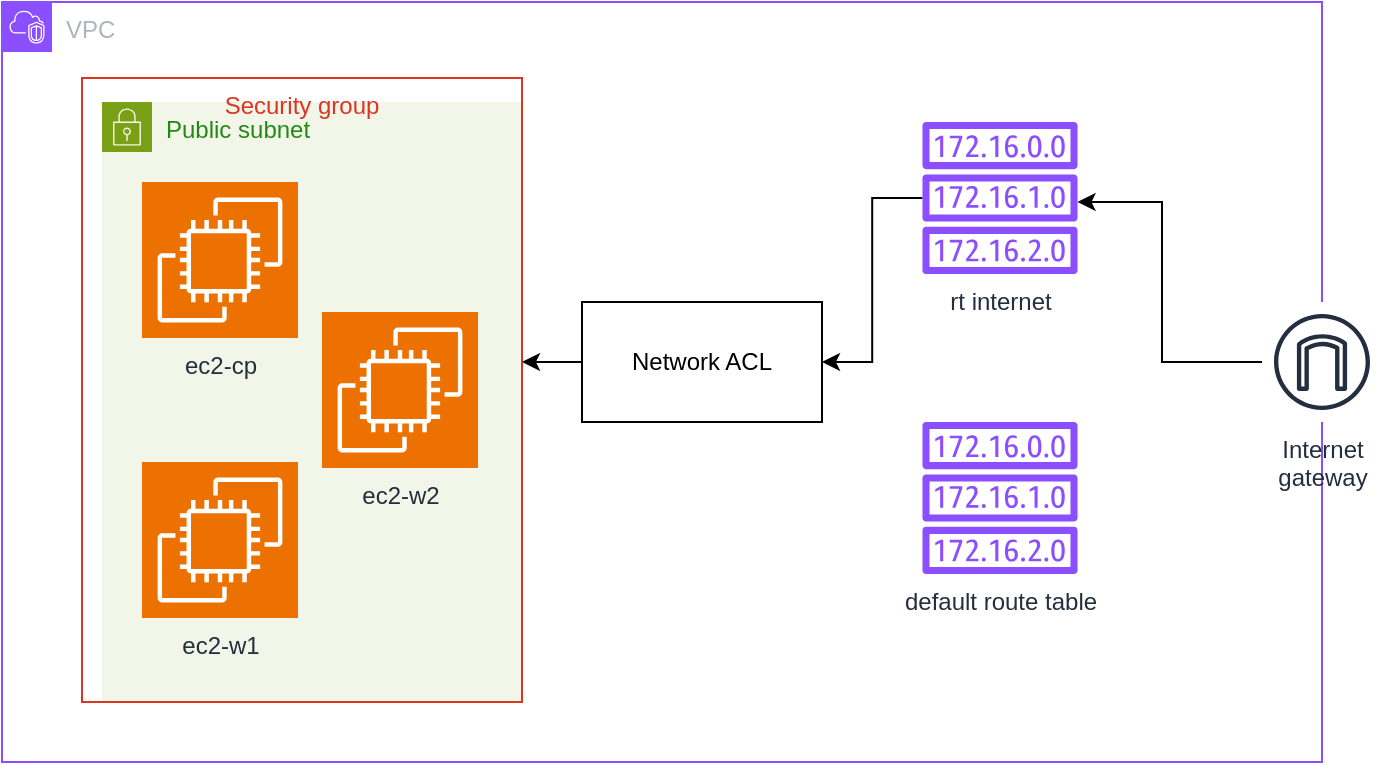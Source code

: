 <mxfile version="24.7.7">
  <diagram name="Page-1" id="KWCKRcehmPRsG7548dfV">
    <mxGraphModel dx="1667" dy="455" grid="1" gridSize="10" guides="1" tooltips="1" connect="1" arrows="1" fold="1" page="1" pageScale="1" pageWidth="827" pageHeight="1169" math="0" shadow="0">
      <root>
        <mxCell id="0" />
        <mxCell id="1" parent="0" />
        <mxCell id="8ahsWJC3MQ3NHJCZ4eqF-1" value="VPC" style="points=[[0,0],[0.25,0],[0.5,0],[0.75,0],[1,0],[1,0.25],[1,0.5],[1,0.75],[1,1],[0.75,1],[0.5,1],[0.25,1],[0,1],[0,0.75],[0,0.5],[0,0.25]];outlineConnect=0;gradientColor=none;html=1;whiteSpace=wrap;fontSize=12;fontStyle=0;container=1;pointerEvents=0;collapsible=0;recursiveResize=0;shape=mxgraph.aws4.group;grIcon=mxgraph.aws4.group_vpc2;strokeColor=#8C4FFF;fillColor=none;verticalAlign=top;align=left;spacingLeft=30;fontColor=#AAB7B8;dashed=0;" vertex="1" parent="1">
          <mxGeometry x="-60" y="410" width="660" height="380" as="geometry" />
        </mxCell>
        <mxCell id="8ahsWJC3MQ3NHJCZ4eqF-2" value="Public subnet" style="points=[[0,0],[0.25,0],[0.5,0],[0.75,0],[1,0],[1,0.25],[1,0.5],[1,0.75],[1,1],[0.75,1],[0.5,1],[0.25,1],[0,1],[0,0.75],[0,0.5],[0,0.25]];outlineConnect=0;gradientColor=none;html=1;whiteSpace=wrap;fontSize=12;fontStyle=0;container=1;pointerEvents=0;collapsible=0;recursiveResize=0;shape=mxgraph.aws4.group;grIcon=mxgraph.aws4.group_security_group;grStroke=0;strokeColor=#7AA116;fillColor=#F2F6E8;verticalAlign=top;align=left;spacingLeft=30;fontColor=#248814;dashed=0;" vertex="1" parent="8ahsWJC3MQ3NHJCZ4eqF-1">
          <mxGeometry x="50" y="50" width="210" height="300" as="geometry" />
        </mxCell>
        <mxCell id="8ahsWJC3MQ3NHJCZ4eqF-3" value="ec2-cp" style="sketch=0;points=[[0,0,0],[0.25,0,0],[0.5,0,0],[0.75,0,0],[1,0,0],[0,1,0],[0.25,1,0],[0.5,1,0],[0.75,1,0],[1,1,0],[0,0.25,0],[0,0.5,0],[0,0.75,0],[1,0.25,0],[1,0.5,0],[1,0.75,0]];outlineConnect=0;fontColor=#232F3E;fillColor=#ED7100;strokeColor=#ffffff;dashed=0;verticalLabelPosition=bottom;verticalAlign=top;align=center;html=1;fontSize=12;fontStyle=0;aspect=fixed;shape=mxgraph.aws4.resourceIcon;resIcon=mxgraph.aws4.ec2;" vertex="1" parent="8ahsWJC3MQ3NHJCZ4eqF-2">
          <mxGeometry x="20" y="40" width="78" height="78" as="geometry" />
        </mxCell>
        <mxCell id="8ahsWJC3MQ3NHJCZ4eqF-4" value="ec2-w2" style="sketch=0;points=[[0,0,0],[0.25,0,0],[0.5,0,0],[0.75,0,0],[1,0,0],[0,1,0],[0.25,1,0],[0.5,1,0],[0.75,1,0],[1,1,0],[0,0.25,0],[0,0.5,0],[0,0.75,0],[1,0.25,0],[1,0.5,0],[1,0.75,0]];outlineConnect=0;fontColor=#232F3E;fillColor=#ED7100;strokeColor=#ffffff;dashed=0;verticalLabelPosition=bottom;verticalAlign=top;align=center;html=1;fontSize=12;fontStyle=0;aspect=fixed;shape=mxgraph.aws4.resourceIcon;resIcon=mxgraph.aws4.ec2;" vertex="1" parent="8ahsWJC3MQ3NHJCZ4eqF-2">
          <mxGeometry x="110" y="105" width="78" height="78" as="geometry" />
        </mxCell>
        <mxCell id="8ahsWJC3MQ3NHJCZ4eqF-5" value="ec2-w1" style="sketch=0;points=[[0,0,0],[0.25,0,0],[0.5,0,0],[0.75,0,0],[1,0,0],[0,1,0],[0.25,1,0],[0.5,1,0],[0.75,1,0],[1,1,0],[0,0.25,0],[0,0.5,0],[0,0.75,0],[1,0.25,0],[1,0.5,0],[1,0.75,0]];outlineConnect=0;fontColor=#232F3E;fillColor=#ED7100;strokeColor=#ffffff;dashed=0;verticalLabelPosition=bottom;verticalAlign=top;align=center;html=1;fontSize=12;fontStyle=0;aspect=fixed;shape=mxgraph.aws4.resourceIcon;resIcon=mxgraph.aws4.ec2;" vertex="1" parent="8ahsWJC3MQ3NHJCZ4eqF-2">
          <mxGeometry x="20" y="180" width="78" height="78" as="geometry" />
        </mxCell>
        <mxCell id="8ahsWJC3MQ3NHJCZ4eqF-16" value="Security group" style="fillColor=none;strokeColor=#DD3522;verticalAlign=top;fontStyle=0;fontColor=#DD3522;whiteSpace=wrap;html=1;" vertex="1" parent="8ahsWJC3MQ3NHJCZ4eqF-2">
          <mxGeometry x="-10" y="-12" width="220" height="312" as="geometry" />
        </mxCell>
        <mxCell id="8ahsWJC3MQ3NHJCZ4eqF-8" value="" style="edgeStyle=orthogonalEdgeStyle;rounded=0;orthogonalLoop=1;jettySize=auto;html=1;" edge="1" parent="8ahsWJC3MQ3NHJCZ4eqF-1" source="8ahsWJC3MQ3NHJCZ4eqF-6" target="8ahsWJC3MQ3NHJCZ4eqF-2">
          <mxGeometry relative="1" as="geometry">
            <Array as="points">
              <mxPoint x="290" y="190" />
              <mxPoint x="290" y="190" />
            </Array>
          </mxGeometry>
        </mxCell>
        <mxCell id="8ahsWJC3MQ3NHJCZ4eqF-6" value="Network ACL" style="rounded=0;whiteSpace=wrap;html=1;" vertex="1" parent="8ahsWJC3MQ3NHJCZ4eqF-1">
          <mxGeometry x="290" y="150" width="120" height="60" as="geometry" />
        </mxCell>
        <mxCell id="8ahsWJC3MQ3NHJCZ4eqF-9" value="default route table" style="sketch=0;outlineConnect=0;fontColor=#232F3E;gradientColor=none;fillColor=#8C4FFF;strokeColor=none;dashed=0;verticalLabelPosition=bottom;verticalAlign=top;align=center;html=1;fontSize=12;fontStyle=0;aspect=fixed;pointerEvents=1;shape=mxgraph.aws4.route_table;" vertex="1" parent="8ahsWJC3MQ3NHJCZ4eqF-1">
          <mxGeometry x="460" y="210" width="78" height="76" as="geometry" />
        </mxCell>
        <mxCell id="8ahsWJC3MQ3NHJCZ4eqF-21" value="" style="edgeStyle=orthogonalEdgeStyle;rounded=0;orthogonalLoop=1;jettySize=auto;html=1;entryX=1;entryY=0.5;entryDx=0;entryDy=0;" edge="1" parent="8ahsWJC3MQ3NHJCZ4eqF-1" source="8ahsWJC3MQ3NHJCZ4eqF-17" target="8ahsWJC3MQ3NHJCZ4eqF-6">
          <mxGeometry relative="1" as="geometry">
            <mxPoint x="379.771" y="78" as="targetPoint" />
          </mxGeometry>
        </mxCell>
        <mxCell id="8ahsWJC3MQ3NHJCZ4eqF-17" value="rt internet" style="sketch=0;outlineConnect=0;fontColor=#232F3E;gradientColor=none;fillColor=#8C4FFF;strokeColor=none;dashed=0;verticalLabelPosition=bottom;verticalAlign=top;align=center;html=1;fontSize=12;fontStyle=0;aspect=fixed;pointerEvents=1;shape=mxgraph.aws4.route_table;" vertex="1" parent="8ahsWJC3MQ3NHJCZ4eqF-1">
          <mxGeometry x="460" y="60" width="78" height="76" as="geometry" />
        </mxCell>
        <mxCell id="8ahsWJC3MQ3NHJCZ4eqF-13" value="" style="edgeStyle=orthogonalEdgeStyle;rounded=0;orthogonalLoop=1;jettySize=auto;html=1;" edge="1" parent="1" source="8ahsWJC3MQ3NHJCZ4eqF-12" target="8ahsWJC3MQ3NHJCZ4eqF-17">
          <mxGeometry relative="1" as="geometry">
            <Array as="points">
              <mxPoint x="520" y="590" />
              <mxPoint x="520" y="510" />
            </Array>
          </mxGeometry>
        </mxCell>
        <mxCell id="8ahsWJC3MQ3NHJCZ4eqF-12" value="Internet&#xa;gateway" style="sketch=0;outlineConnect=0;fontColor=#232F3E;gradientColor=none;strokeColor=#232F3E;fillColor=#ffffff;dashed=0;verticalLabelPosition=bottom;verticalAlign=top;align=center;html=1;fontSize=12;fontStyle=0;aspect=fixed;shape=mxgraph.aws4.resourceIcon;resIcon=mxgraph.aws4.internet_gateway;" vertex="1" parent="1">
          <mxGeometry x="570" y="560" width="60" height="60" as="geometry" />
        </mxCell>
      </root>
    </mxGraphModel>
  </diagram>
</mxfile>
